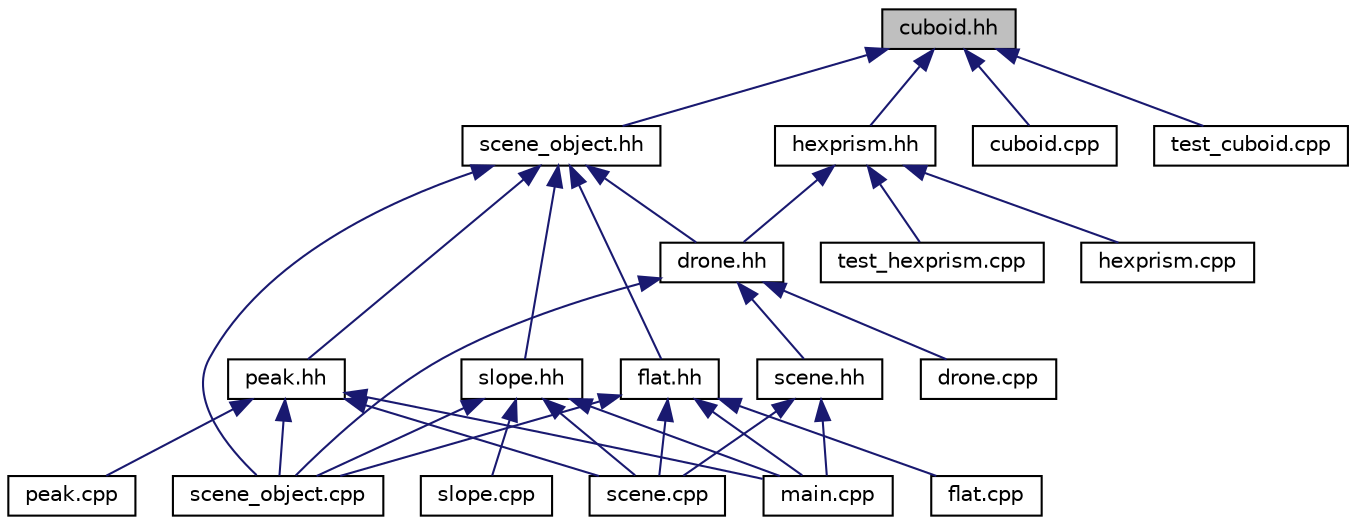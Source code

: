 digraph "cuboid.hh"
{
 // LATEX_PDF_SIZE
  edge [fontname="Helvetica",fontsize="10",labelfontname="Helvetica",labelfontsize="10"];
  node [fontname="Helvetica",fontsize="10",shape=record];
  Node1 [label="cuboid.hh",height=0.2,width=0.4,color="black", fillcolor="grey75", style="filled", fontcolor="black",tooltip="Deklaracja klasy Cuboid."];
  Node1 -> Node2 [dir="back",color="midnightblue",fontsize="10",style="solid",fontname="Helvetica"];
  Node2 [label="hexprism.hh",height=0.2,width=0.4,color="black", fillcolor="white", style="filled",URL="$hexprism_8hh.html",tooltip="Deklaracja klasy HexPrism."];
  Node2 -> Node3 [dir="back",color="midnightblue",fontsize="10",style="solid",fontname="Helvetica"];
  Node3 [label="drone.hh",height=0.2,width=0.4,color="black", fillcolor="white", style="filled",URL="$drone_8hh.html",tooltip="Definicja klasy Drone."];
  Node3 -> Node4 [dir="back",color="midnightblue",fontsize="10",style="solid",fontname="Helvetica"];
  Node4 [label="scene.hh",height=0.2,width=0.4,color="black", fillcolor="white", style="filled",URL="$scene_8hh.html",tooltip="Deklaracja klasy Sceny."];
  Node4 -> Node5 [dir="back",color="midnightblue",fontsize="10",style="solid",fontname="Helvetica"];
  Node5 [label="main.cpp",height=0.2,width=0.4,color="black", fillcolor="white", style="filled",URL="$app_2main_8cpp.html",tooltip=" "];
  Node4 -> Node6 [dir="back",color="midnightblue",fontsize="10",style="solid",fontname="Helvetica"];
  Node6 [label="scene.cpp",height=0.2,width=0.4,color="black", fillcolor="white", style="filled",URL="$scene_8cpp.html",tooltip="Definicje metod klasy Scene."];
  Node3 -> Node7 [dir="back",color="midnightblue",fontsize="10",style="solid",fontname="Helvetica"];
  Node7 [label="drone.cpp",height=0.2,width=0.4,color="black", fillcolor="white", style="filled",URL="$drone_8cpp.html",tooltip="Definicje metod klasy Drone."];
  Node3 -> Node8 [dir="back",color="midnightblue",fontsize="10",style="solid",fontname="Helvetica"];
  Node8 [label="scene_object.cpp",height=0.2,width=0.4,color="black", fillcolor="white", style="filled",URL="$scene__object_8cpp.html",tooltip="Definicje metod klasy SceneObject."];
  Node2 -> Node9 [dir="back",color="midnightblue",fontsize="10",style="solid",fontname="Helvetica"];
  Node9 [label="hexprism.cpp",height=0.2,width=0.4,color="black", fillcolor="white", style="filled",URL="$hexprism_8cpp.html",tooltip="Definicje metod klasy HexPrism."];
  Node2 -> Node10 [dir="back",color="midnightblue",fontsize="10",style="solid",fontname="Helvetica"];
  Node10 [label="test_hexprism.cpp",height=0.2,width=0.4,color="black", fillcolor="white", style="filled",URL="$test__hexprism_8cpp.html",tooltip="Plik zawiera testy dotyczące klasy HexPrism."];
  Node1 -> Node11 [dir="back",color="midnightblue",fontsize="10",style="solid",fontname="Helvetica"];
  Node11 [label="scene_object.hh",height=0.2,width=0.4,color="black", fillcolor="white", style="filled",URL="$scene__object_8hh.html",tooltip="Definicja klasy SceneObject."];
  Node11 -> Node3 [dir="back",color="midnightblue",fontsize="10",style="solid",fontname="Helvetica"];
  Node11 -> Node12 [dir="back",color="midnightblue",fontsize="10",style="solid",fontname="Helvetica"];
  Node12 [label="slope.hh",height=0.2,width=0.4,color="black", fillcolor="white", style="filled",URL="$slope_8hh.html",tooltip="Definicja klasy Slope."];
  Node12 -> Node5 [dir="back",color="midnightblue",fontsize="10",style="solid",fontname="Helvetica"];
  Node12 -> Node6 [dir="back",color="midnightblue",fontsize="10",style="solid",fontname="Helvetica"];
  Node12 -> Node8 [dir="back",color="midnightblue",fontsize="10",style="solid",fontname="Helvetica"];
  Node12 -> Node13 [dir="back",color="midnightblue",fontsize="10",style="solid",fontname="Helvetica"];
  Node13 [label="slope.cpp",height=0.2,width=0.4,color="black", fillcolor="white", style="filled",URL="$slope_8cpp.html",tooltip="Definicje metod klasy Slope."];
  Node11 -> Node14 [dir="back",color="midnightblue",fontsize="10",style="solid",fontname="Helvetica"];
  Node14 [label="peak.hh",height=0.2,width=0.4,color="black", fillcolor="white", style="filled",URL="$peak_8hh.html",tooltip="Definicja klasy Peak."];
  Node14 -> Node5 [dir="back",color="midnightblue",fontsize="10",style="solid",fontname="Helvetica"];
  Node14 -> Node15 [dir="back",color="midnightblue",fontsize="10",style="solid",fontname="Helvetica"];
  Node15 [label="peak.cpp",height=0.2,width=0.4,color="black", fillcolor="white", style="filled",URL="$peak_8cpp.html",tooltip="Definicje metod klasy Peak."];
  Node14 -> Node6 [dir="back",color="midnightblue",fontsize="10",style="solid",fontname="Helvetica"];
  Node14 -> Node8 [dir="back",color="midnightblue",fontsize="10",style="solid",fontname="Helvetica"];
  Node11 -> Node16 [dir="back",color="midnightblue",fontsize="10",style="solid",fontname="Helvetica"];
  Node16 [label="flat.hh",height=0.2,width=0.4,color="black", fillcolor="white", style="filled",URL="$flat_8hh.html",tooltip="Definicja klasy Flat."];
  Node16 -> Node5 [dir="back",color="midnightblue",fontsize="10",style="solid",fontname="Helvetica"];
  Node16 -> Node17 [dir="back",color="midnightblue",fontsize="10",style="solid",fontname="Helvetica"];
  Node17 [label="flat.cpp",height=0.2,width=0.4,color="black", fillcolor="white", style="filled",URL="$flat_8cpp.html",tooltip="Definicje metod klasy Flat."];
  Node16 -> Node6 [dir="back",color="midnightblue",fontsize="10",style="solid",fontname="Helvetica"];
  Node16 -> Node8 [dir="back",color="midnightblue",fontsize="10",style="solid",fontname="Helvetica"];
  Node11 -> Node8 [dir="back",color="midnightblue",fontsize="10",style="solid",fontname="Helvetica"];
  Node1 -> Node18 [dir="back",color="midnightblue",fontsize="10",style="solid",fontname="Helvetica"];
  Node18 [label="cuboid.cpp",height=0.2,width=0.4,color="black", fillcolor="white", style="filled",URL="$cuboid_8cpp.html",tooltip="Definicje metod klasy Cuboid."];
  Node1 -> Node19 [dir="back",color="midnightblue",fontsize="10",style="solid",fontname="Helvetica"];
  Node19 [label="test_cuboid.cpp",height=0.2,width=0.4,color="black", fillcolor="white", style="filled",URL="$test__cuboid_8cpp.html",tooltip="Plik zawiera testy dotyczące klasy Cuboid."];
}
